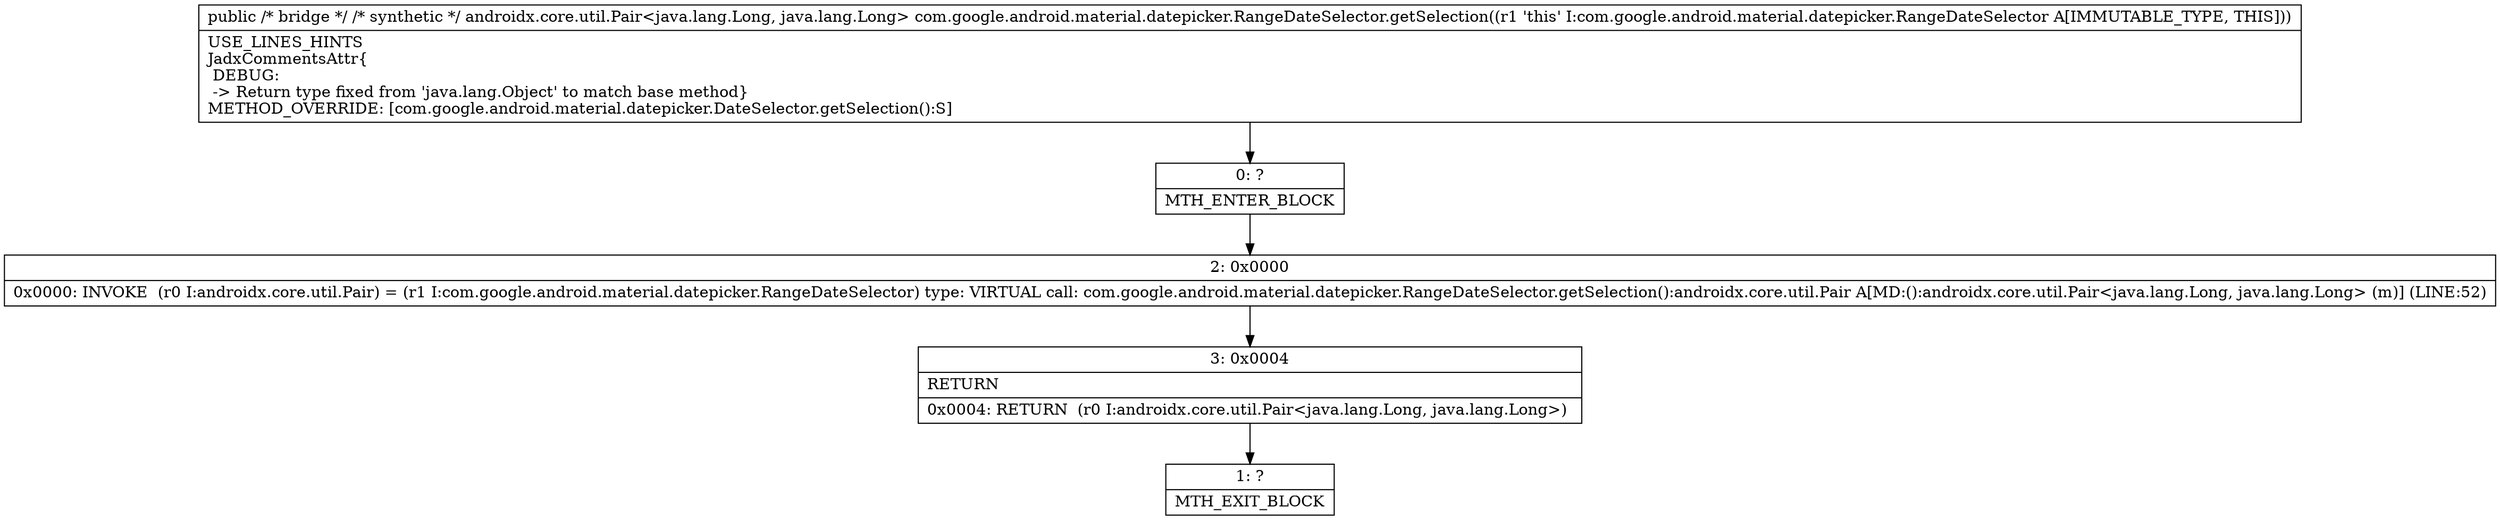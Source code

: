 digraph "CFG forcom.google.android.material.datepicker.RangeDateSelector.getSelection()Ljava\/lang\/Object;" {
Node_0 [shape=record,label="{0\:\ ?|MTH_ENTER_BLOCK\l}"];
Node_2 [shape=record,label="{2\:\ 0x0000|0x0000: INVOKE  (r0 I:androidx.core.util.Pair) = (r1 I:com.google.android.material.datepicker.RangeDateSelector) type: VIRTUAL call: com.google.android.material.datepicker.RangeDateSelector.getSelection():androidx.core.util.Pair A[MD:():androidx.core.util.Pair\<java.lang.Long, java.lang.Long\> (m)] (LINE:52)\l}"];
Node_3 [shape=record,label="{3\:\ 0x0004|RETURN\l|0x0004: RETURN  (r0 I:androidx.core.util.Pair\<java.lang.Long, java.lang.Long\>) \l}"];
Node_1 [shape=record,label="{1\:\ ?|MTH_EXIT_BLOCK\l}"];
MethodNode[shape=record,label="{public \/* bridge *\/ \/* synthetic *\/ androidx.core.util.Pair\<java.lang.Long, java.lang.Long\> com.google.android.material.datepicker.RangeDateSelector.getSelection((r1 'this' I:com.google.android.material.datepicker.RangeDateSelector A[IMMUTABLE_TYPE, THIS]))  | USE_LINES_HINTS\lJadxCommentsAttr\{\l DEBUG: \l \-\> Return type fixed from 'java.lang.Object' to match base method\}\lMETHOD_OVERRIDE: [com.google.android.material.datepicker.DateSelector.getSelection():S]\l}"];
MethodNode -> Node_0;Node_0 -> Node_2;
Node_2 -> Node_3;
Node_3 -> Node_1;
}

